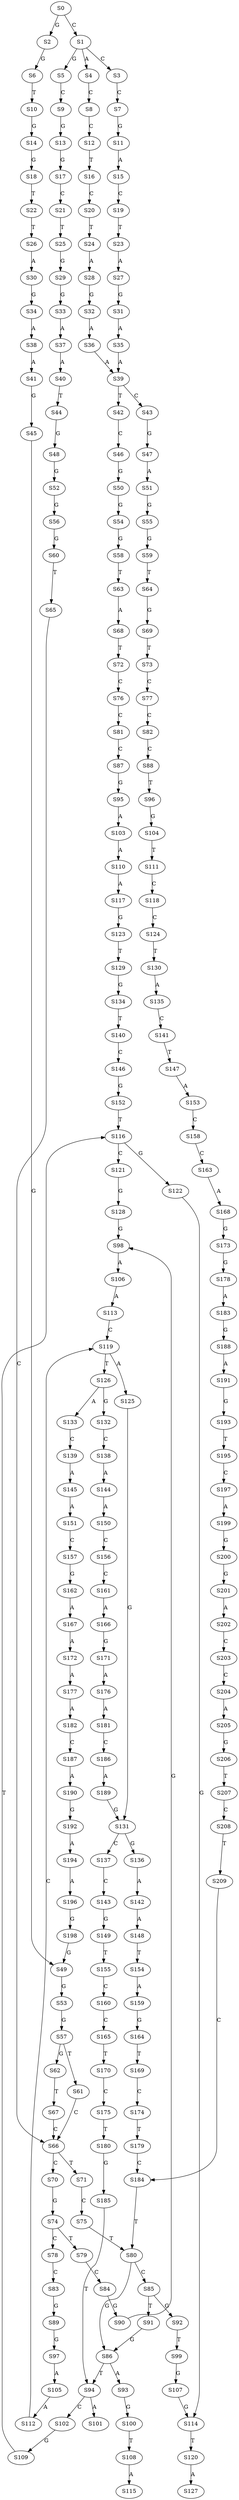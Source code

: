 strict digraph  {
	S0 -> S1 [ label = C ];
	S0 -> S2 [ label = G ];
	S1 -> S3 [ label = C ];
	S1 -> S4 [ label = A ];
	S1 -> S5 [ label = G ];
	S2 -> S6 [ label = G ];
	S3 -> S7 [ label = C ];
	S4 -> S8 [ label = C ];
	S5 -> S9 [ label = C ];
	S6 -> S10 [ label = T ];
	S7 -> S11 [ label = G ];
	S8 -> S12 [ label = C ];
	S9 -> S13 [ label = G ];
	S10 -> S14 [ label = G ];
	S11 -> S15 [ label = A ];
	S12 -> S16 [ label = T ];
	S13 -> S17 [ label = G ];
	S14 -> S18 [ label = G ];
	S15 -> S19 [ label = C ];
	S16 -> S20 [ label = C ];
	S17 -> S21 [ label = C ];
	S18 -> S22 [ label = T ];
	S19 -> S23 [ label = T ];
	S20 -> S24 [ label = T ];
	S21 -> S25 [ label = T ];
	S22 -> S26 [ label = T ];
	S23 -> S27 [ label = A ];
	S24 -> S28 [ label = A ];
	S25 -> S29 [ label = G ];
	S26 -> S30 [ label = A ];
	S27 -> S31 [ label = G ];
	S28 -> S32 [ label = G ];
	S29 -> S33 [ label = G ];
	S30 -> S34 [ label = G ];
	S31 -> S35 [ label = A ];
	S32 -> S36 [ label = A ];
	S33 -> S37 [ label = A ];
	S34 -> S38 [ label = A ];
	S35 -> S39 [ label = A ];
	S36 -> S39 [ label = A ];
	S37 -> S40 [ label = A ];
	S38 -> S41 [ label = A ];
	S39 -> S42 [ label = T ];
	S39 -> S43 [ label = C ];
	S40 -> S44 [ label = T ];
	S41 -> S45 [ label = G ];
	S42 -> S46 [ label = C ];
	S43 -> S47 [ label = G ];
	S44 -> S48 [ label = G ];
	S45 -> S49 [ label = G ];
	S46 -> S50 [ label = G ];
	S47 -> S51 [ label = A ];
	S48 -> S52 [ label = G ];
	S49 -> S53 [ label = G ];
	S50 -> S54 [ label = G ];
	S51 -> S55 [ label = G ];
	S52 -> S56 [ label = G ];
	S53 -> S57 [ label = G ];
	S54 -> S58 [ label = G ];
	S55 -> S59 [ label = G ];
	S56 -> S60 [ label = G ];
	S57 -> S61 [ label = T ];
	S57 -> S62 [ label = G ];
	S58 -> S63 [ label = T ];
	S59 -> S64 [ label = T ];
	S60 -> S65 [ label = T ];
	S61 -> S66 [ label = C ];
	S62 -> S67 [ label = T ];
	S63 -> S68 [ label = A ];
	S64 -> S69 [ label = G ];
	S65 -> S66 [ label = C ];
	S66 -> S70 [ label = C ];
	S66 -> S71 [ label = T ];
	S67 -> S66 [ label = C ];
	S68 -> S72 [ label = T ];
	S69 -> S73 [ label = T ];
	S70 -> S74 [ label = G ];
	S71 -> S75 [ label = C ];
	S72 -> S76 [ label = C ];
	S73 -> S77 [ label = C ];
	S74 -> S78 [ label = C ];
	S74 -> S79 [ label = T ];
	S75 -> S80 [ label = T ];
	S76 -> S81 [ label = C ];
	S77 -> S82 [ label = C ];
	S78 -> S83 [ label = C ];
	S79 -> S84 [ label = C ];
	S80 -> S85 [ label = C ];
	S80 -> S86 [ label = G ];
	S81 -> S87 [ label = C ];
	S82 -> S88 [ label = C ];
	S83 -> S89 [ label = G ];
	S84 -> S90 [ label = G ];
	S85 -> S91 [ label = T ];
	S85 -> S92 [ label = G ];
	S86 -> S93 [ label = A ];
	S86 -> S94 [ label = T ];
	S87 -> S95 [ label = G ];
	S88 -> S96 [ label = T ];
	S89 -> S97 [ label = G ];
	S90 -> S98 [ label = G ];
	S91 -> S86 [ label = G ];
	S92 -> S99 [ label = T ];
	S93 -> S100 [ label = G ];
	S94 -> S101 [ label = A ];
	S94 -> S102 [ label = C ];
	S95 -> S103 [ label = A ];
	S96 -> S104 [ label = G ];
	S97 -> S105 [ label = A ];
	S98 -> S106 [ label = A ];
	S99 -> S107 [ label = G ];
	S100 -> S108 [ label = T ];
	S102 -> S109 [ label = G ];
	S103 -> S110 [ label = A ];
	S104 -> S111 [ label = T ];
	S105 -> S112 [ label = A ];
	S106 -> S113 [ label = A ];
	S107 -> S114 [ label = G ];
	S108 -> S115 [ label = A ];
	S109 -> S116 [ label = T ];
	S110 -> S117 [ label = A ];
	S111 -> S118 [ label = C ];
	S112 -> S119 [ label = C ];
	S113 -> S119 [ label = C ];
	S114 -> S120 [ label = T ];
	S116 -> S121 [ label = C ];
	S116 -> S122 [ label = G ];
	S117 -> S123 [ label = G ];
	S118 -> S124 [ label = C ];
	S119 -> S125 [ label = A ];
	S119 -> S126 [ label = T ];
	S120 -> S127 [ label = A ];
	S121 -> S128 [ label = G ];
	S122 -> S114 [ label = G ];
	S123 -> S129 [ label = T ];
	S124 -> S130 [ label = T ];
	S125 -> S131 [ label = G ];
	S126 -> S132 [ label = G ];
	S126 -> S133 [ label = A ];
	S128 -> S98 [ label = G ];
	S129 -> S134 [ label = G ];
	S130 -> S135 [ label = A ];
	S131 -> S136 [ label = G ];
	S131 -> S137 [ label = C ];
	S132 -> S138 [ label = C ];
	S133 -> S139 [ label = C ];
	S134 -> S140 [ label = T ];
	S135 -> S141 [ label = C ];
	S136 -> S142 [ label = A ];
	S137 -> S143 [ label = C ];
	S138 -> S144 [ label = A ];
	S139 -> S145 [ label = A ];
	S140 -> S146 [ label = C ];
	S141 -> S147 [ label = T ];
	S142 -> S148 [ label = A ];
	S143 -> S149 [ label = G ];
	S144 -> S150 [ label = A ];
	S145 -> S151 [ label = A ];
	S146 -> S152 [ label = G ];
	S147 -> S153 [ label = A ];
	S148 -> S154 [ label = T ];
	S149 -> S155 [ label = T ];
	S150 -> S156 [ label = C ];
	S151 -> S157 [ label = C ];
	S152 -> S116 [ label = T ];
	S153 -> S158 [ label = C ];
	S154 -> S159 [ label = A ];
	S155 -> S160 [ label = C ];
	S156 -> S161 [ label = C ];
	S157 -> S162 [ label = G ];
	S158 -> S163 [ label = C ];
	S159 -> S164 [ label = G ];
	S160 -> S165 [ label = C ];
	S161 -> S166 [ label = A ];
	S162 -> S167 [ label = A ];
	S163 -> S168 [ label = A ];
	S164 -> S169 [ label = T ];
	S165 -> S170 [ label = T ];
	S166 -> S171 [ label = G ];
	S167 -> S172 [ label = A ];
	S168 -> S173 [ label = G ];
	S169 -> S174 [ label = C ];
	S170 -> S175 [ label = C ];
	S171 -> S176 [ label = A ];
	S172 -> S177 [ label = A ];
	S173 -> S178 [ label = G ];
	S174 -> S179 [ label = T ];
	S175 -> S180 [ label = T ];
	S176 -> S181 [ label = A ];
	S177 -> S182 [ label = A ];
	S178 -> S183 [ label = A ];
	S179 -> S184 [ label = C ];
	S180 -> S185 [ label = G ];
	S181 -> S186 [ label = C ];
	S182 -> S187 [ label = C ];
	S183 -> S188 [ label = G ];
	S184 -> S80 [ label = T ];
	S185 -> S94 [ label = T ];
	S186 -> S189 [ label = A ];
	S187 -> S190 [ label = A ];
	S188 -> S191 [ label = A ];
	S189 -> S131 [ label = G ];
	S190 -> S192 [ label = G ];
	S191 -> S193 [ label = G ];
	S192 -> S194 [ label = A ];
	S193 -> S195 [ label = T ];
	S194 -> S196 [ label = A ];
	S195 -> S197 [ label = C ];
	S196 -> S198 [ label = G ];
	S197 -> S199 [ label = A ];
	S198 -> S49 [ label = G ];
	S199 -> S200 [ label = G ];
	S200 -> S201 [ label = G ];
	S201 -> S202 [ label = A ];
	S202 -> S203 [ label = C ];
	S203 -> S204 [ label = C ];
	S204 -> S205 [ label = A ];
	S205 -> S206 [ label = G ];
	S206 -> S207 [ label = T ];
	S207 -> S208 [ label = C ];
	S208 -> S209 [ label = T ];
	S209 -> S184 [ label = C ];
}
